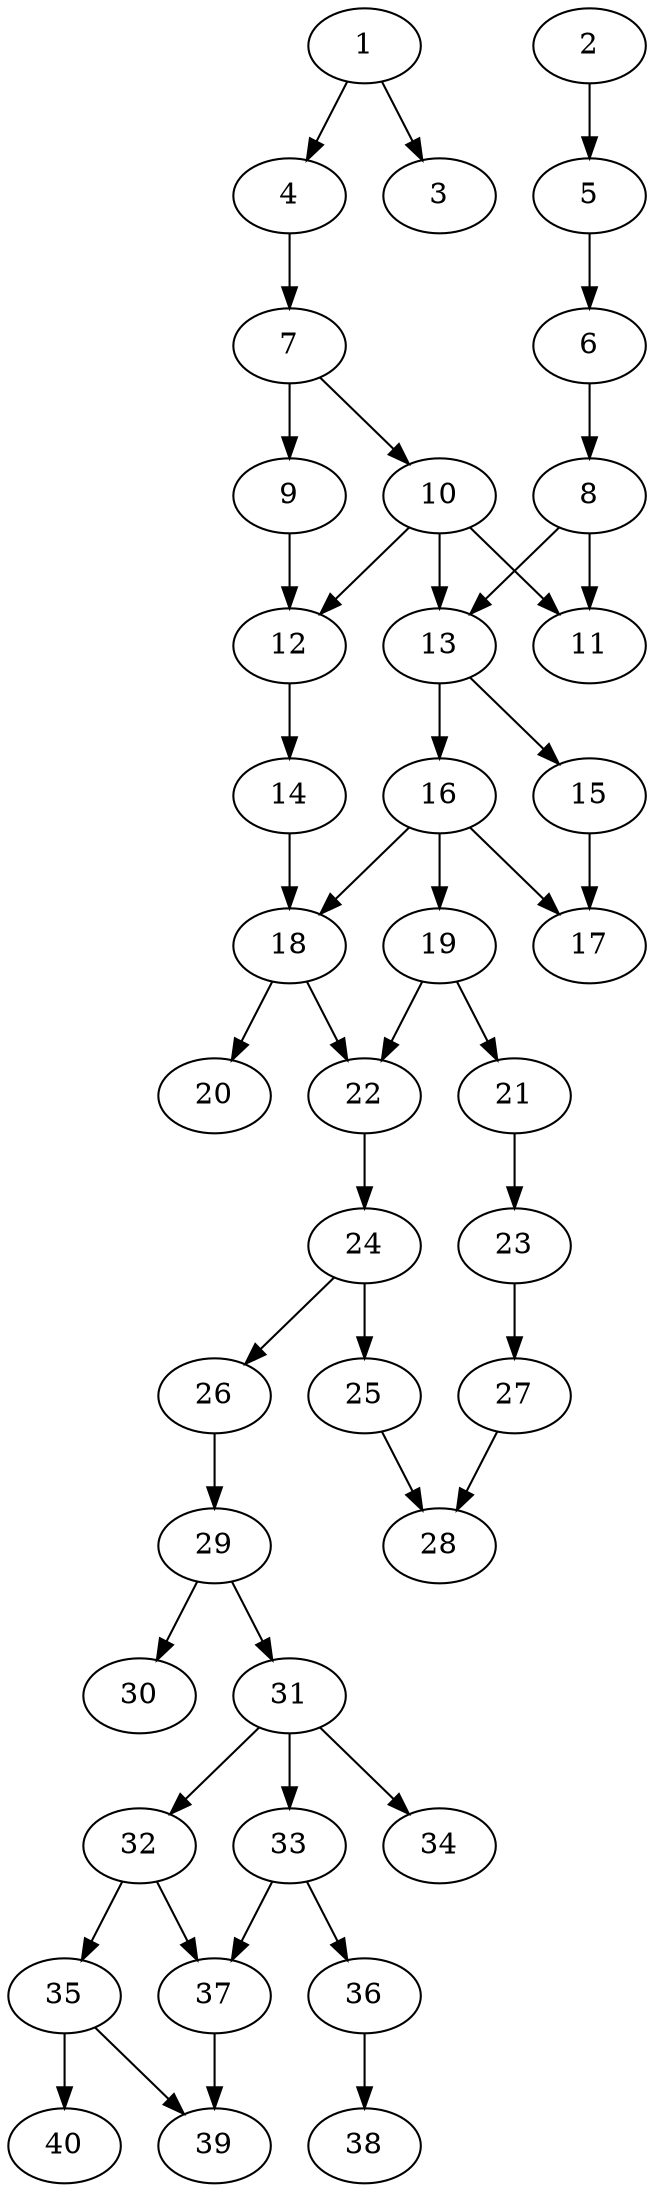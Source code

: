 // DAG automatically generated by daggen at Thu Oct  3 14:06:49 2019
// ./daggen --dot -n 40 --ccr 0.3 --fat 0.3 --regular 0.9 --density 0.5 --mindata 5242880 --maxdata 52428800 
digraph G {
  1 [size="174165333", alpha="0.05", expect_size="52249600"] 
  1 -> 3 [size ="52249600"]
  1 -> 4 [size ="52249600"]
  2 [size="170226347", alpha="0.07", expect_size="51067904"] 
  2 -> 5 [size ="51067904"]
  3 [size="151176533", alpha="0.10", expect_size="45352960"] 
  4 [size="56876373", alpha="0.10", expect_size="17062912"] 
  4 -> 7 [size ="17062912"]
  5 [size="158235307", alpha="0.13", expect_size="47470592"] 
  5 -> 6 [size ="47470592"]
  6 [size="114152107", alpha="0.04", expect_size="34245632"] 
  6 -> 8 [size ="34245632"]
  7 [size="127955627", alpha="0.01", expect_size="38386688"] 
  7 -> 9 [size ="38386688"]
  7 -> 10 [size ="38386688"]
  8 [size="88258560", alpha="0.13", expect_size="26477568"] 
  8 -> 11 [size ="26477568"]
  8 -> 13 [size ="26477568"]
  9 [size="145336320", alpha="0.18", expect_size="43600896"] 
  9 -> 12 [size ="43600896"]
  10 [size="145561600", alpha="0.10", expect_size="43668480"] 
  10 -> 11 [size ="43668480"]
  10 -> 12 [size ="43668480"]
  10 -> 13 [size ="43668480"]
  11 [size="105335467", alpha="0.12", expect_size="31600640"] 
  12 [size="148527787", alpha="0.13", expect_size="44558336"] 
  12 -> 14 [size ="44558336"]
  13 [size="46021973", alpha="0.12", expect_size="13806592"] 
  13 -> 15 [size ="13806592"]
  13 -> 16 [size ="13806592"]
  14 [size="126767787", alpha="0.06", expect_size="38030336"] 
  14 -> 18 [size ="38030336"]
  15 [size="51220480", alpha="0.15", expect_size="15366144"] 
  15 -> 17 [size ="15366144"]
  16 [size="152961707", alpha="0.13", expect_size="45888512"] 
  16 -> 17 [size ="45888512"]
  16 -> 18 [size ="45888512"]
  16 -> 19 [size ="45888512"]
  17 [size="30306987", alpha="0.08", expect_size="9092096"] 
  18 [size="36864000", alpha="0.19", expect_size="11059200"] 
  18 -> 20 [size ="11059200"]
  18 -> 22 [size ="11059200"]
  19 [size="137717760", alpha="0.03", expect_size="41315328"] 
  19 -> 21 [size ="41315328"]
  19 -> 22 [size ="41315328"]
  20 [size="124832427", alpha="0.19", expect_size="37449728"] 
  21 [size="48496640", alpha="0.15", expect_size="14548992"] 
  21 -> 23 [size ="14548992"]
  22 [size="146237440", alpha="0.11", expect_size="43871232"] 
  22 -> 24 [size ="43871232"]
  23 [size="87760213", alpha="0.03", expect_size="26328064"] 
  23 -> 27 [size ="26328064"]
  24 [size="22869333", alpha="0.00", expect_size="6860800"] 
  24 -> 25 [size ="6860800"]
  24 -> 26 [size ="6860800"]
  25 [size="69785600", alpha="0.16", expect_size="20935680"] 
  25 -> 28 [size ="20935680"]
  26 [size="31771307", alpha="0.03", expect_size="9531392"] 
  26 -> 29 [size ="9531392"]
  27 [size="134543360", alpha="0.05", expect_size="40363008"] 
  27 -> 28 [size ="40363008"]
  28 [size="40584533", alpha="0.15", expect_size="12175360"] 
  29 [size="33112747", alpha="0.02", expect_size="9933824"] 
  29 -> 30 [size ="9933824"]
  29 -> 31 [size ="9933824"]
  30 [size="58620587", alpha="0.05", expect_size="17586176"] 
  31 [size="52824747", alpha="0.20", expect_size="15847424"] 
  31 -> 32 [size ="15847424"]
  31 -> 33 [size ="15847424"]
  31 -> 34 [size ="15847424"]
  32 [size="172417707", alpha="0.11", expect_size="51725312"] 
  32 -> 35 [size ="51725312"]
  32 -> 37 [size ="51725312"]
  33 [size="98293760", alpha="0.05", expect_size="29488128"] 
  33 -> 36 [size ="29488128"]
  33 -> 37 [size ="29488128"]
  34 [size="121436160", alpha="0.14", expect_size="36430848"] 
  35 [size="123962027", alpha="0.07", expect_size="37188608"] 
  35 -> 39 [size ="37188608"]
  35 -> 40 [size ="37188608"]
  36 [size="89347413", alpha="0.17", expect_size="26804224"] 
  36 -> 38 [size ="26804224"]
  37 [size="114271573", alpha="0.09", expect_size="34281472"] 
  37 -> 39 [size ="34281472"]
  38 [size="151927467", alpha="0.03", expect_size="45578240"] 
  39 [size="115810987", alpha="0.12", expect_size="34743296"] 
  40 [size="133792427", alpha="0.15", expect_size="40137728"] 
}
